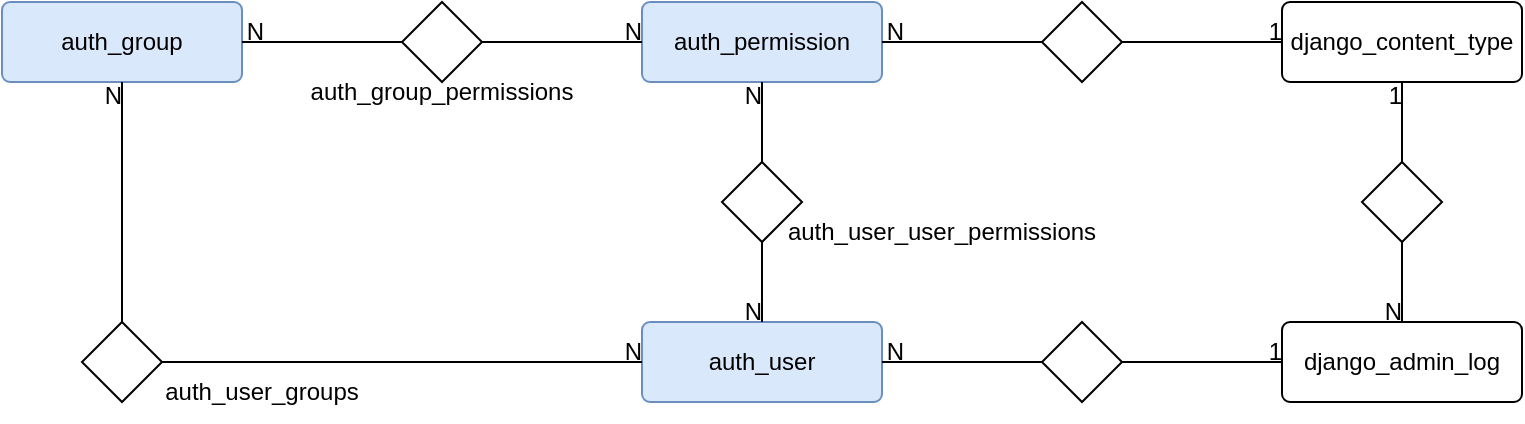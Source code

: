 <mxfile>
    <diagram id="ZRKblawVNR6-OOASddI8" name="Página-1">
        <mxGraphModel dx="1626" dy="773" grid="1" gridSize="10" guides="1" tooltips="1" connect="1" arrows="1" fold="1" page="1" pageScale="1" pageWidth="1169" pageHeight="827" math="0" shadow="0">
            <root>
                <mxCell id="0"/>
                <mxCell id="1" parent="0"/>
                <mxCell id="2" value="auth_user" style="rounded=1;arcSize=10;whiteSpace=wrap;html=1;align=center;fillColor=#dae8fc;strokeColor=#6c8ebf;" parent="1" vertex="1">
                    <mxGeometry x="400" y="320" width="120" height="40" as="geometry"/>
                </mxCell>
                <mxCell id="3" value="" style="shape=rhombus;perimeter=rhombusPerimeter;whiteSpace=wrap;html=1;align=center;" parent="1" vertex="1">
                    <mxGeometry x="280" y="160" width="40" height="40" as="geometry"/>
                </mxCell>
                <mxCell id="16" value="auth_permission" style="rounded=1;arcSize=10;whiteSpace=wrap;html=1;align=center;fillColor=#dae8fc;strokeColor=#6c8ebf;" parent="1" vertex="1">
                    <mxGeometry x="400" y="160" width="120" height="40" as="geometry"/>
                </mxCell>
                <mxCell id="25" value="auth_group" style="rounded=1;arcSize=10;whiteSpace=wrap;html=1;align=center;fillColor=#dae8fc;strokeColor=#6c8ebf;" parent="1" vertex="1">
                    <mxGeometry x="80" y="160" width="120" height="40" as="geometry"/>
                </mxCell>
                <mxCell id="33" value="" style="endArrow=none;html=1;rounded=0;shadow=0;labelBackgroundColor=none;labelBorderColor=none;sketch=0;" parent="1" source="3" target="25" edge="1">
                    <mxGeometry relative="1" as="geometry">
                        <mxPoint x="440" y="380" as="sourcePoint"/>
                        <mxPoint x="520" y="440" as="targetPoint"/>
                    </mxGeometry>
                </mxCell>
                <mxCell id="34" value="N" style="resizable=0;html=1;align=right;verticalAlign=bottom;rounded=0;shadow=0;labelBorderColor=none;sketch=0;" parent="33" connectable="0" vertex="1">
                    <mxGeometry x="1" relative="1" as="geometry">
                        <mxPoint x="11" y="3" as="offset"/>
                    </mxGeometry>
                </mxCell>
                <mxCell id="45" value="" style="endArrow=none;html=1;rounded=0;shadow=0;labelBackgroundColor=none;labelBorderColor=none;sketch=0;align=center;verticalAlign=top;" parent="1" source="3" target="16" edge="1">
                    <mxGeometry relative="1" as="geometry">
                        <mxPoint x="570" y="330" as="sourcePoint"/>
                        <mxPoint x="650" y="430" as="targetPoint"/>
                    </mxGeometry>
                </mxCell>
                <mxCell id="46" value="N" style="resizable=0;html=1;align=right;verticalAlign=bottom;rounded=0;shadow=0;labelBorderColor=none;sketch=0;" parent="45" connectable="0" vertex="1">
                    <mxGeometry x="1" relative="1" as="geometry">
                        <mxPoint y="3" as="offset"/>
                    </mxGeometry>
                </mxCell>
                <mxCell id="57" value="" style="shape=rhombus;perimeter=rhombusPerimeter;whiteSpace=wrap;html=1;align=center;" vertex="1" parent="1">
                    <mxGeometry x="440" y="240" width="40" height="40" as="geometry"/>
                </mxCell>
                <mxCell id="58" value="" style="endArrow=none;html=1;rounded=0;shadow=0;labelBackgroundColor=none;labelBorderColor=none;sketch=0;align=center;verticalAlign=top;" edge="1" parent="1" source="57" target="16">
                    <mxGeometry relative="1" as="geometry">
                        <mxPoint x="290" y="190" as="sourcePoint"/>
                        <mxPoint x="330" y="190" as="targetPoint"/>
                    </mxGeometry>
                </mxCell>
                <mxCell id="59" value="N" style="resizable=0;html=1;align=right;verticalAlign=bottom;rounded=0;shadow=0;labelBorderColor=none;sketch=0;" connectable="0" vertex="1" parent="58">
                    <mxGeometry x="1" relative="1" as="geometry">
                        <mxPoint y="15" as="offset"/>
                    </mxGeometry>
                </mxCell>
                <mxCell id="60" value="" style="endArrow=none;html=1;rounded=0;shadow=0;labelBackgroundColor=none;labelBorderColor=none;sketch=0;align=center;verticalAlign=top;" edge="1" parent="1" source="57" target="2">
                    <mxGeometry relative="1" as="geometry">
                        <mxPoint x="300" y="200" as="sourcePoint"/>
                        <mxPoint x="340" y="200" as="targetPoint"/>
                    </mxGeometry>
                </mxCell>
                <mxCell id="61" value="N" style="resizable=0;html=1;align=right;verticalAlign=bottom;rounded=0;shadow=0;labelBorderColor=none;sketch=0;" connectable="0" vertex="1" parent="60">
                    <mxGeometry x="1" relative="1" as="geometry">
                        <mxPoint y="3" as="offset"/>
                    </mxGeometry>
                </mxCell>
                <mxCell id="62" value="" style="shape=rhombus;perimeter=rhombusPerimeter;whiteSpace=wrap;html=1;align=center;" vertex="1" parent="1">
                    <mxGeometry x="120" y="320" width="40" height="40" as="geometry"/>
                </mxCell>
                <mxCell id="63" value="" style="endArrow=none;html=1;rounded=0;shadow=0;labelBackgroundColor=none;labelBorderColor=none;sketch=0;align=center;verticalAlign=top;" edge="1" parent="1" source="62" target="25">
                    <mxGeometry relative="1" as="geometry">
                        <mxPoint x="390.0" y="250.0" as="sourcePoint"/>
                        <mxPoint x="390.0" y="210" as="targetPoint"/>
                    </mxGeometry>
                </mxCell>
                <mxCell id="64" value="N" style="resizable=0;html=1;align=right;verticalAlign=bottom;rounded=0;shadow=0;labelBorderColor=none;sketch=0;" connectable="0" vertex="1" parent="63">
                    <mxGeometry x="1" relative="1" as="geometry">
                        <mxPoint y="15" as="offset"/>
                    </mxGeometry>
                </mxCell>
                <mxCell id="65" value="" style="endArrow=none;html=1;rounded=0;shadow=0;labelBackgroundColor=none;labelBorderColor=none;sketch=0;align=center;verticalAlign=top;" edge="1" parent="1" source="62" target="2">
                    <mxGeometry relative="1" as="geometry">
                        <mxPoint x="290" y="190" as="sourcePoint"/>
                        <mxPoint x="330" y="190" as="targetPoint"/>
                    </mxGeometry>
                </mxCell>
                <mxCell id="66" value="N" style="resizable=0;html=1;align=right;verticalAlign=bottom;rounded=0;shadow=0;labelBorderColor=none;sketch=0;" connectable="0" vertex="1" parent="65">
                    <mxGeometry x="1" relative="1" as="geometry">
                        <mxPoint y="3" as="offset"/>
                    </mxGeometry>
                </mxCell>
                <mxCell id="67" value="auth_group_permissions" style="text;html=1;strokeColor=none;fillColor=none;align=center;verticalAlign=middle;whiteSpace=wrap;rounded=0;" vertex="1" parent="1">
                    <mxGeometry x="270" y="190" width="60" height="30" as="geometry"/>
                </mxCell>
                <mxCell id="68" value="auth_user_user_permissions" style="text;html=1;strokeColor=none;fillColor=none;align=center;verticalAlign=middle;whiteSpace=wrap;rounded=0;" vertex="1" parent="1">
                    <mxGeometry x="520" y="260" width="60" height="30" as="geometry"/>
                </mxCell>
                <mxCell id="71" value="auth_user_groups" style="text;html=1;strokeColor=none;fillColor=none;align=center;verticalAlign=middle;whiteSpace=wrap;rounded=0;" vertex="1" parent="1">
                    <mxGeometry x="180" y="340" width="60" height="30" as="geometry"/>
                </mxCell>
                <mxCell id="72" value="django_admin_log" style="rounded=1;arcSize=10;whiteSpace=wrap;html=1;align=center;" vertex="1" parent="1">
                    <mxGeometry x="720" y="320" width="120" height="40" as="geometry"/>
                </mxCell>
                <mxCell id="73" value="django_content_type" style="rounded=1;arcSize=10;whiteSpace=wrap;html=1;align=center;" vertex="1" parent="1">
                    <mxGeometry x="720" y="160" width="120" height="40" as="geometry"/>
                </mxCell>
                <mxCell id="74" value="" style="shape=rhombus;perimeter=rhombusPerimeter;whiteSpace=wrap;html=1;align=center;" vertex="1" parent="1">
                    <mxGeometry x="600" y="160" width="40" height="40" as="geometry"/>
                </mxCell>
                <mxCell id="75" value="" style="shape=rhombus;perimeter=rhombusPerimeter;whiteSpace=wrap;html=1;align=center;" vertex="1" parent="1">
                    <mxGeometry x="600" y="320" width="40" height="40" as="geometry"/>
                </mxCell>
                <mxCell id="76" value="" style="shape=rhombus;perimeter=rhombusPerimeter;whiteSpace=wrap;html=1;align=center;" vertex="1" parent="1">
                    <mxGeometry x="760" y="240" width="40" height="40" as="geometry"/>
                </mxCell>
                <mxCell id="77" value="" style="endArrow=none;html=1;rounded=0;shadow=0;labelBackgroundColor=none;labelBorderColor=none;sketch=0;" edge="1" parent="1" source="74" target="16">
                    <mxGeometry relative="1" as="geometry">
                        <mxPoint x="290" y="190" as="sourcePoint"/>
                        <mxPoint x="210" y="190" as="targetPoint"/>
                    </mxGeometry>
                </mxCell>
                <mxCell id="78" value="N" style="resizable=0;html=1;align=right;verticalAlign=bottom;rounded=0;shadow=0;labelBorderColor=none;sketch=0;" connectable="0" vertex="1" parent="77">
                    <mxGeometry x="1" relative="1" as="geometry">
                        <mxPoint x="11" y="3" as="offset"/>
                    </mxGeometry>
                </mxCell>
                <mxCell id="79" value="" style="endArrow=none;html=1;rounded=0;shadow=0;labelBackgroundColor=none;labelBorderColor=none;sketch=0;" edge="1" parent="1" source="75" target="2">
                    <mxGeometry relative="1" as="geometry">
                        <mxPoint x="610" y="190" as="sourcePoint"/>
                        <mxPoint x="530" y="190" as="targetPoint"/>
                    </mxGeometry>
                </mxCell>
                <mxCell id="80" value="N" style="resizable=0;html=1;align=right;verticalAlign=bottom;rounded=0;shadow=0;labelBorderColor=none;sketch=0;" connectable="0" vertex="1" parent="79">
                    <mxGeometry x="1" relative="1" as="geometry">
                        <mxPoint x="11" y="3" as="offset"/>
                    </mxGeometry>
                </mxCell>
                <mxCell id="81" value="" style="endArrow=none;html=1;rounded=0;shadow=0;labelBackgroundColor=none;labelBorderColor=none;sketch=0;align=center;verticalAlign=top;" edge="1" parent="1" source="74" target="73">
                    <mxGeometry relative="1" as="geometry">
                        <mxPoint x="330" y="190" as="sourcePoint"/>
                        <mxPoint x="410" y="190" as="targetPoint"/>
                    </mxGeometry>
                </mxCell>
                <mxCell id="82" value="1" style="resizable=0;html=1;align=right;verticalAlign=bottom;rounded=0;shadow=0;labelBorderColor=none;sketch=0;" connectable="0" vertex="1" parent="81">
                    <mxGeometry x="1" relative="1" as="geometry">
                        <mxPoint y="3" as="offset"/>
                    </mxGeometry>
                </mxCell>
                <mxCell id="83" value="" style="endArrow=none;html=1;rounded=0;shadow=0;labelBackgroundColor=none;labelBorderColor=none;sketch=0;align=center;verticalAlign=top;" edge="1" parent="1" source="75" target="72">
                    <mxGeometry relative="1" as="geometry">
                        <mxPoint x="650" y="190" as="sourcePoint"/>
                        <mxPoint x="730" y="190" as="targetPoint"/>
                    </mxGeometry>
                </mxCell>
                <mxCell id="84" value="1" style="resizable=0;html=1;align=right;verticalAlign=bottom;rounded=0;shadow=0;labelBorderColor=none;sketch=0;" connectable="0" vertex="1" parent="83">
                    <mxGeometry x="1" relative="1" as="geometry">
                        <mxPoint y="3" as="offset"/>
                    </mxGeometry>
                </mxCell>
                <mxCell id="85" value="" style="endArrow=none;html=1;rounded=0;shadow=0;labelBackgroundColor=none;labelBorderColor=none;sketch=0;align=center;verticalAlign=top;" edge="1" parent="1" source="76" target="72">
                    <mxGeometry relative="1" as="geometry">
                        <mxPoint x="470" y="290" as="sourcePoint"/>
                        <mxPoint x="470" y="330" as="targetPoint"/>
                    </mxGeometry>
                </mxCell>
                <mxCell id="86" value="N" style="resizable=0;html=1;align=right;verticalAlign=bottom;rounded=0;shadow=0;labelBorderColor=none;sketch=0;" connectable="0" vertex="1" parent="85">
                    <mxGeometry x="1" relative="1" as="geometry">
                        <mxPoint y="3" as="offset"/>
                    </mxGeometry>
                </mxCell>
                <mxCell id="87" value="" style="endArrow=none;html=1;rounded=0;shadow=0;labelBackgroundColor=none;labelBorderColor=none;sketch=0;align=center;verticalAlign=top;" edge="1" parent="1" source="76" target="73">
                    <mxGeometry relative="1" as="geometry">
                        <mxPoint x="470" y="250" as="sourcePoint"/>
                        <mxPoint x="470" y="210" as="targetPoint"/>
                    </mxGeometry>
                </mxCell>
                <mxCell id="88" value="1" style="resizable=0;html=1;align=right;verticalAlign=bottom;rounded=0;shadow=0;labelBorderColor=none;sketch=0;" connectable="0" vertex="1" parent="87">
                    <mxGeometry x="1" relative="1" as="geometry">
                        <mxPoint y="15" as="offset"/>
                    </mxGeometry>
                </mxCell>
            </root>
        </mxGraphModel>
    </diagram>
</mxfile>